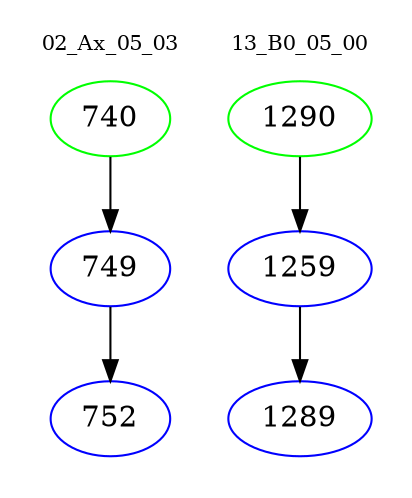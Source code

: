 digraph{
subgraph cluster_0 {
color = white
label = "02_Ax_05_03";
fontsize=10;
T0_740 [label="740", color="green"]
T0_740 -> T0_749 [color="black"]
T0_749 [label="749", color="blue"]
T0_749 -> T0_752 [color="black"]
T0_752 [label="752", color="blue"]
}
subgraph cluster_1 {
color = white
label = "13_B0_05_00";
fontsize=10;
T1_1290 [label="1290", color="green"]
T1_1290 -> T1_1259 [color="black"]
T1_1259 [label="1259", color="blue"]
T1_1259 -> T1_1289 [color="black"]
T1_1289 [label="1289", color="blue"]
}
}
